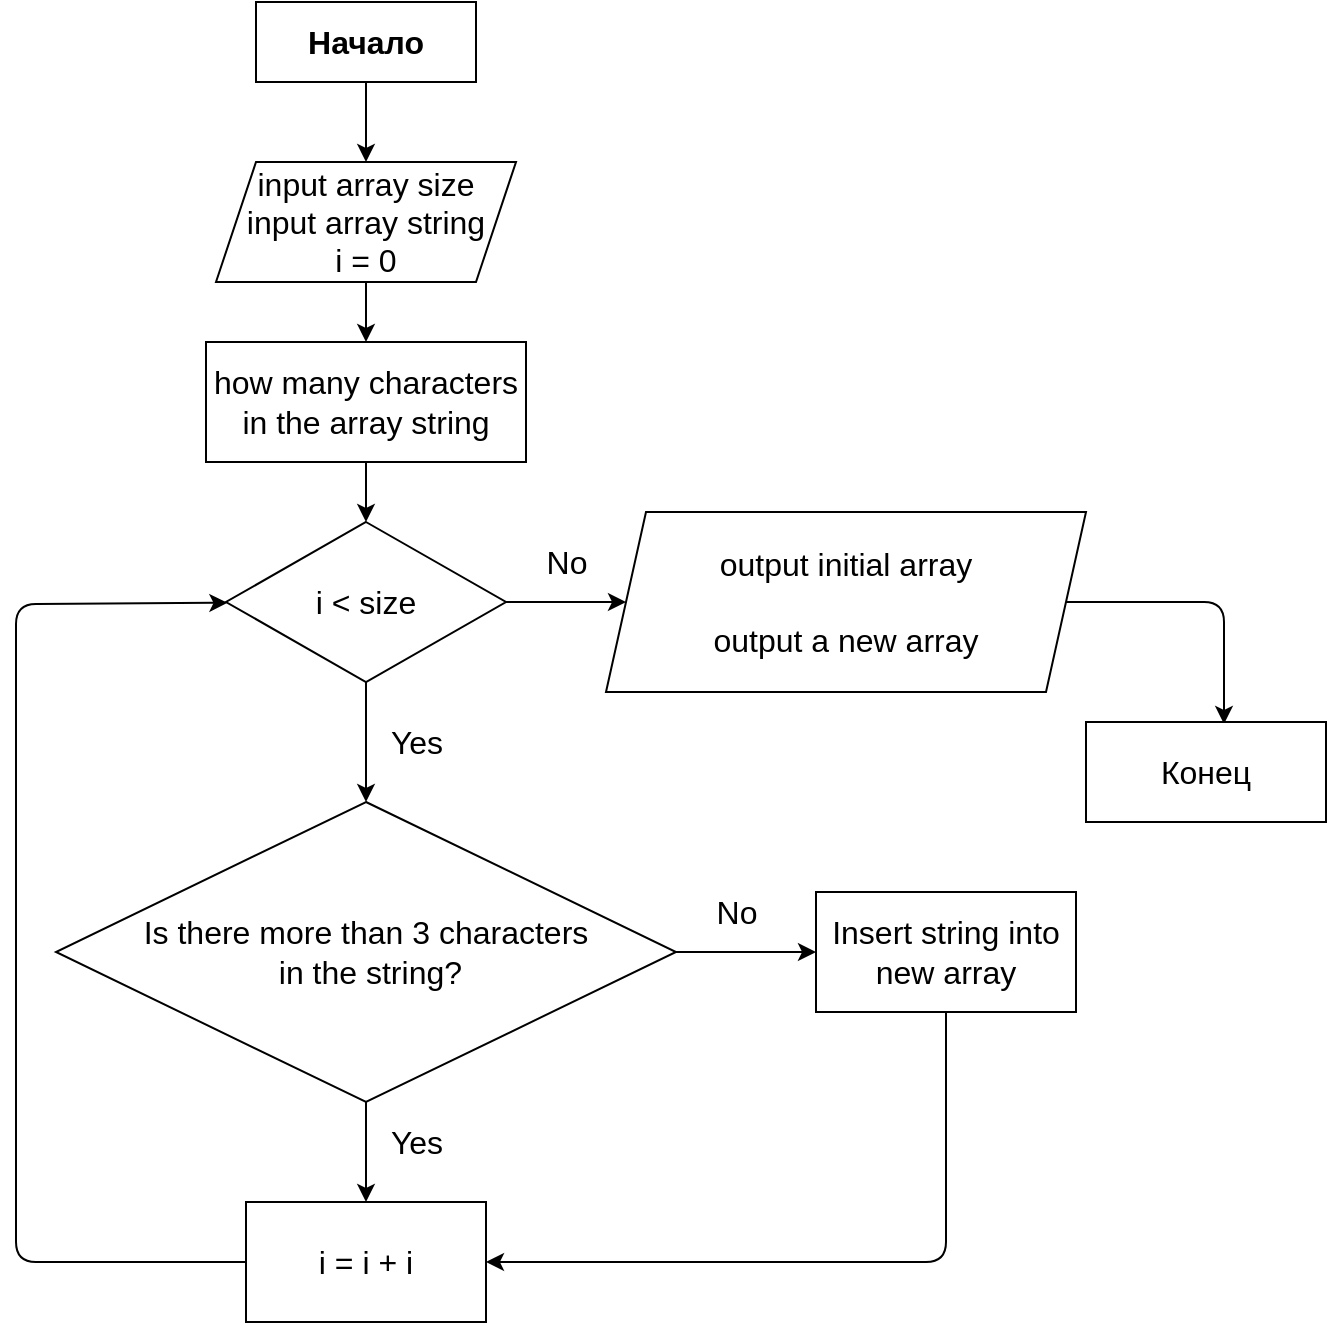 <mxfile>
    <diagram id="rq1grOiD2HKp69ZFw89z" name="Страница 1">
        <mxGraphModel dx="781" dy="267" grid="1" gridSize="10" guides="1" tooltips="1" connect="1" arrows="1" fold="1" page="1" pageScale="1" pageWidth="827" pageHeight="1169" background="none" math="0" shadow="0">
            <root>
                <mxCell id="0"/>
                <mxCell id="1" parent="0"/>
                <mxCell id="5" value="" style="edgeStyle=none;html=1;" parent="1" source="2" target="3" edge="1">
                    <mxGeometry relative="1" as="geometry"/>
                </mxCell>
                <mxCell id="2" value="&lt;b&gt;&lt;font style=&quot;font-size: 16px&quot;&gt;Начало&lt;/font&gt;&lt;/b&gt;" style="rounded=0;whiteSpace=wrap;html=1;" parent="1" vertex="1">
                    <mxGeometry x="240" width="110" height="40" as="geometry"/>
                </mxCell>
                <mxCell id="6" value="" style="edgeStyle=none;html=1;" parent="1" source="3" target="4" edge="1">
                    <mxGeometry relative="1" as="geometry"/>
                </mxCell>
                <mxCell id="3" value="&lt;font style=&quot;font-size: 16px&quot;&gt;input array size&lt;br&gt;input array string&lt;br&gt;i = 0&lt;/font&gt;" style="shape=parallelogram;perimeter=parallelogramPerimeter;whiteSpace=wrap;html=1;fixedSize=1;" parent="1" vertex="1">
                    <mxGeometry x="220" y="80" width="150" height="60" as="geometry"/>
                </mxCell>
                <mxCell id="8" value="" style="edgeStyle=none;html=1;fontSize=16;" parent="1" source="4" target="7" edge="1">
                    <mxGeometry relative="1" as="geometry"/>
                </mxCell>
                <mxCell id="4" value="&lt;font style=&quot;font-size: 16px&quot;&gt;how many characters in the array string&lt;/font&gt;" style="rounded=0;whiteSpace=wrap;html=1;" parent="1" vertex="1">
                    <mxGeometry x="215" y="170" width="160" height="60" as="geometry"/>
                </mxCell>
                <mxCell id="10" value="" style="edgeStyle=none;html=1;fontSize=16;" parent="1" source="7" target="9" edge="1">
                    <mxGeometry relative="1" as="geometry"/>
                </mxCell>
                <mxCell id="16" value="" style="edgeStyle=none;html=1;fontSize=16;" parent="1" source="7" target="15" edge="1">
                    <mxGeometry relative="1" as="geometry"/>
                </mxCell>
                <mxCell id="7" value="&lt;font style=&quot;font-size: 16px&quot;&gt;i &amp;lt; size&lt;/font&gt;" style="rhombus;whiteSpace=wrap;html=1;" parent="1" vertex="1">
                    <mxGeometry x="225" y="260" width="140" height="80" as="geometry"/>
                </mxCell>
                <mxCell id="13" value="" style="edgeStyle=none;html=1;fontSize=16;" parent="1" source="9" target="12" edge="1">
                    <mxGeometry relative="1" as="geometry"/>
                </mxCell>
                <mxCell id="25" value="" style="edgeStyle=none;html=1;fontSize=16;" parent="1" source="9" target="24" edge="1">
                    <mxGeometry relative="1" as="geometry"/>
                </mxCell>
                <mxCell id="9" value="Is there more than 3 characters&lt;br&gt;&amp;nbsp;in the string?" style="rhombus;whiteSpace=wrap;html=1;fontSize=16;" parent="1" vertex="1">
                    <mxGeometry x="140" y="400" width="310" height="150" as="geometry"/>
                </mxCell>
                <mxCell id="11" value="Yes" style="text;html=1;align=center;verticalAlign=middle;resizable=0;points=[];autosize=1;strokeColor=none;fillColor=none;fontSize=16;" parent="1" vertex="1">
                    <mxGeometry x="300" y="360" width="40" height="20" as="geometry"/>
                </mxCell>
                <mxCell id="28" style="edgeStyle=none;html=1;fontSize=16;exitX=0;exitY=0.5;exitDx=0;exitDy=0;" parent="1" source="12" target="7" edge="1">
                    <mxGeometry relative="1" as="geometry">
                        <mxPoint x="80" y="630" as="targetPoint"/>
                        <Array as="points">
                            <mxPoint x="120" y="630"/>
                            <mxPoint x="120" y="400"/>
                            <mxPoint x="120" y="301"/>
                        </Array>
                    </mxGeometry>
                </mxCell>
                <mxCell id="12" value="i = i + i" style="rounded=0;whiteSpace=wrap;html=1;fontSize=16;" parent="1" vertex="1">
                    <mxGeometry x="235" y="600" width="120" height="60" as="geometry"/>
                </mxCell>
                <mxCell id="14" value="Yes" style="text;html=1;align=center;verticalAlign=middle;resizable=0;points=[];autosize=1;strokeColor=none;fillColor=none;fontSize=16;" parent="1" vertex="1">
                    <mxGeometry x="300" y="560" width="40" height="20" as="geometry"/>
                </mxCell>
                <mxCell id="23" style="edgeStyle=none;html=1;fontSize=16;exitX=1;exitY=0.5;exitDx=0;exitDy=0;" parent="1" source="15" edge="1">
                    <mxGeometry relative="1" as="geometry">
                        <mxPoint x="724" y="361" as="targetPoint"/>
                        <Array as="points">
                            <mxPoint x="724" y="300"/>
                        </Array>
                    </mxGeometry>
                </mxCell>
                <mxCell id="15" value="output initial array&lt;br&gt;&lt;br&gt;output a new array" style="shape=parallelogram;perimeter=parallelogramPerimeter;whiteSpace=wrap;html=1;fixedSize=1;fontSize=16;" parent="1" vertex="1">
                    <mxGeometry x="415" y="255" width="240" height="90" as="geometry"/>
                </mxCell>
                <mxCell id="17" value="No" style="text;html=1;align=center;verticalAlign=middle;resizable=0;points=[];autosize=1;strokeColor=none;fillColor=none;fontSize=16;" parent="1" vertex="1">
                    <mxGeometry x="375" y="270" width="40" height="20" as="geometry"/>
                </mxCell>
                <mxCell id="18" value="Конец" style="rounded=0;whiteSpace=wrap;html=1;fontSize=16;" parent="1" vertex="1">
                    <mxGeometry x="655" y="360" width="120" height="50" as="geometry"/>
                </mxCell>
                <mxCell id="27" style="edgeStyle=none;html=1;entryX=1;entryY=0.5;entryDx=0;entryDy=0;fontSize=16;exitX=0.5;exitY=1;exitDx=0;exitDy=0;" parent="1" source="24" target="12" edge="1">
                    <mxGeometry relative="1" as="geometry">
                        <Array as="points">
                            <mxPoint x="585" y="630"/>
                        </Array>
                    </mxGeometry>
                </mxCell>
                <mxCell id="24" value="Insert string into new array" style="rounded=0;whiteSpace=wrap;html=1;fontSize=16;" parent="1" vertex="1">
                    <mxGeometry x="520" y="445" width="130" height="60" as="geometry"/>
                </mxCell>
                <mxCell id="26" value="No" style="text;html=1;align=center;verticalAlign=middle;resizable=0;points=[];autosize=1;strokeColor=none;fillColor=none;fontSize=16;" parent="1" vertex="1">
                    <mxGeometry x="460" y="445" width="40" height="20" as="geometry"/>
                </mxCell>
            </root>
        </mxGraphModel>
    </diagram>
</mxfile>